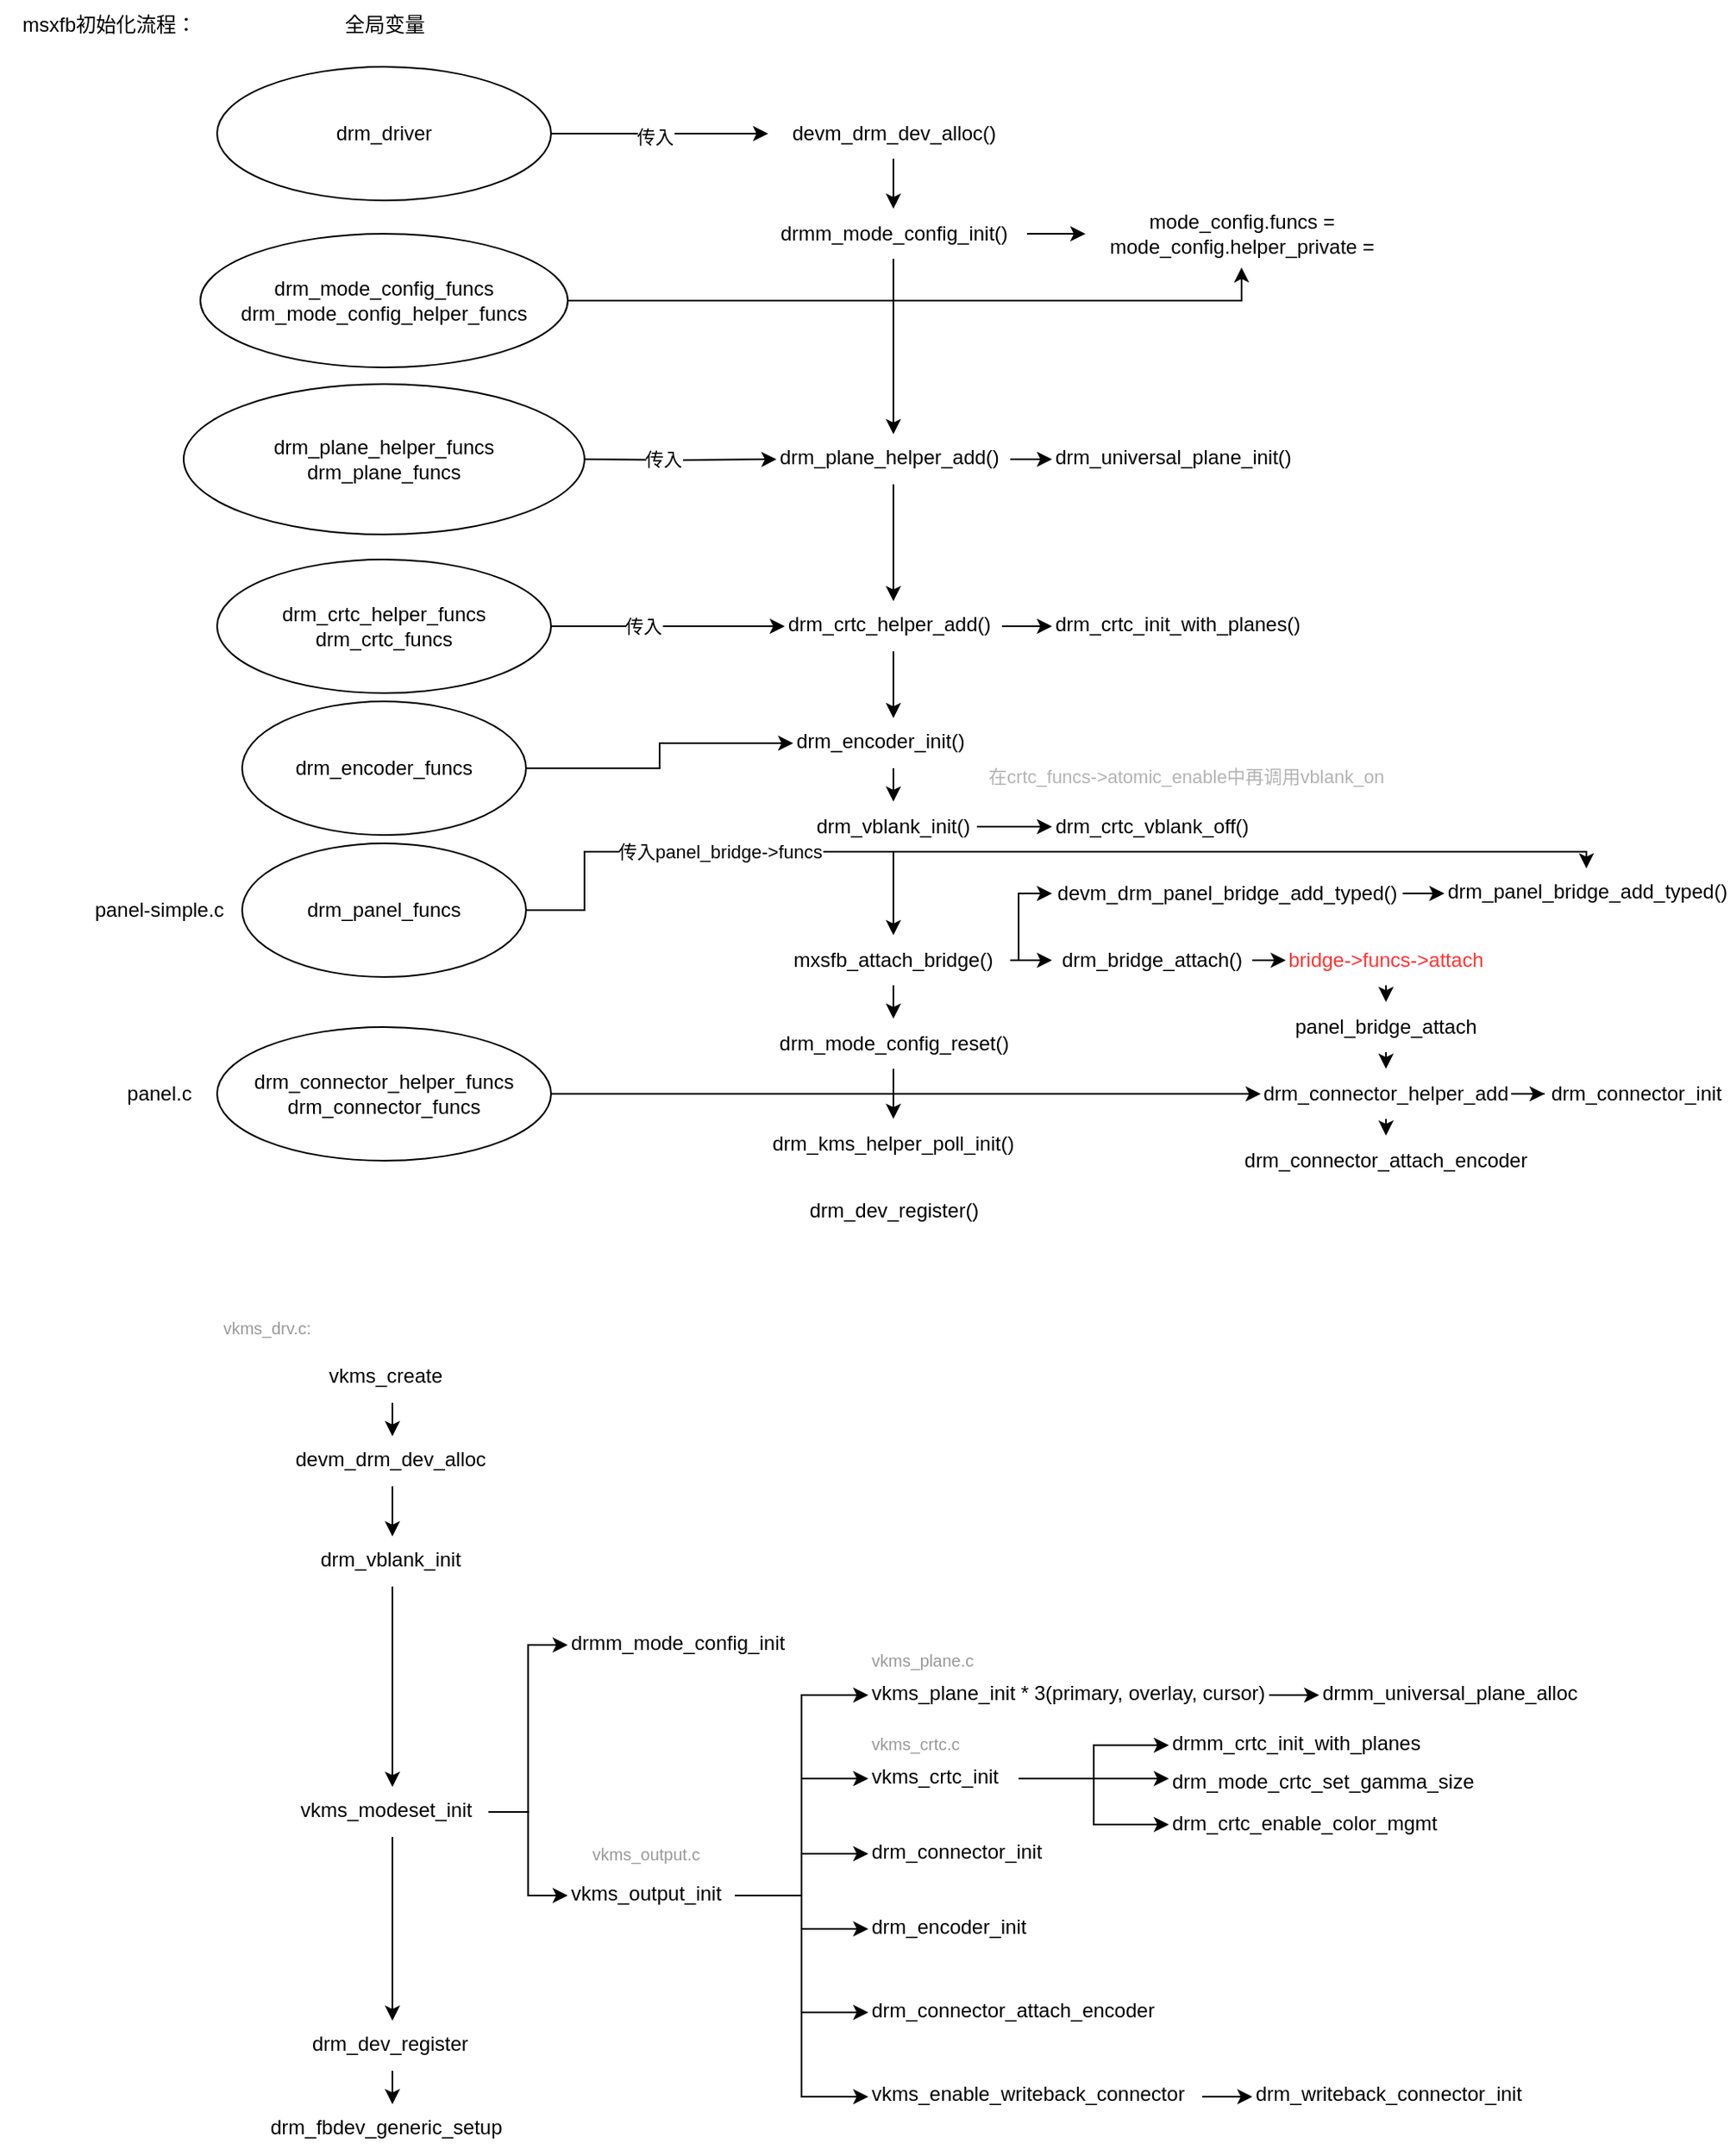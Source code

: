 <mxfile version="24.8.0">
  <diagram name="第 1 页" id="6atQDb6ML-iiFZs-KxkJ">
    <mxGraphModel dx="2079" dy="633" grid="1" gridSize="10" guides="1" tooltips="1" connect="1" arrows="1" fold="1" page="1" pageScale="1" pageWidth="827" pageHeight="1169" math="0" shadow="0">
      <root>
        <mxCell id="0" />
        <mxCell id="1" parent="0" />
        <mxCell id="ibVxWfqwhjhwBaZOz1QT-31" style="edgeStyle=orthogonalEdgeStyle;rounded=0;orthogonalLoop=1;jettySize=auto;html=1;" parent="1" source="ibVxWfqwhjhwBaZOz1QT-1" target="ibVxWfqwhjhwBaZOz1QT-4" edge="1">
          <mxGeometry relative="1" as="geometry" />
        </mxCell>
        <mxCell id="ibVxWfqwhjhwBaZOz1QT-1" value="devm_drm_dev_alloc()" style="text;html=1;align=center;verticalAlign=middle;resizable=0;points=[];autosize=1;strokeColor=none;fillColor=none;" parent="1" vertex="1">
          <mxGeometry x="320" y="65" width="150" height="30" as="geometry" />
        </mxCell>
        <mxCell id="ibVxWfqwhjhwBaZOz1QT-3" value="drm_dev_register()" style="text;html=1;align=center;verticalAlign=middle;resizable=0;points=[];autosize=1;strokeColor=none;fillColor=none;" parent="1" vertex="1">
          <mxGeometry x="335" y="710" width="120" height="30" as="geometry" />
        </mxCell>
        <mxCell id="ibVxWfqwhjhwBaZOz1QT-83" style="edgeStyle=orthogonalEdgeStyle;rounded=0;orthogonalLoop=1;jettySize=auto;html=1;entryX=0.5;entryY=0;entryDx=0;entryDy=0;" parent="1" source="ibVxWfqwhjhwBaZOz1QT-4" target="ibVxWfqwhjhwBaZOz1QT-19" edge="1">
          <mxGeometry relative="1" as="geometry" />
        </mxCell>
        <mxCell id="ibVxWfqwhjhwBaZOz1QT-86" value="" style="edgeStyle=orthogonalEdgeStyle;rounded=0;orthogonalLoop=1;jettySize=auto;html=1;" parent="1" source="ibVxWfqwhjhwBaZOz1QT-4" target="ibVxWfqwhjhwBaZOz1QT-82" edge="1">
          <mxGeometry relative="1" as="geometry" />
        </mxCell>
        <mxCell id="ibVxWfqwhjhwBaZOz1QT-4" value="drmm_mode_config_init()" style="text;html=1;align=center;verticalAlign=middle;resizable=0;points=[];autosize=1;strokeColor=none;fillColor=none;" parent="1" vertex="1">
          <mxGeometry x="315" y="125" width="160" height="30" as="geometry" />
        </mxCell>
        <mxCell id="ibVxWfqwhjhwBaZOz1QT-6" value="drm_universal_plane_init()" style="text;whiteSpace=wrap;html=1;" parent="1" vertex="1">
          <mxGeometry x="490" y="260" width="160" height="30" as="geometry" />
        </mxCell>
        <mxCell id="ibVxWfqwhjhwBaZOz1QT-73" style="edgeStyle=orthogonalEdgeStyle;rounded=0;orthogonalLoop=1;jettySize=auto;html=1;exitX=0.5;exitY=1;exitDx=0;exitDy=0;entryX=0.5;entryY=0;entryDx=0;entryDy=0;" parent="1" source="ibVxWfqwhjhwBaZOz1QT-10" target="ibVxWfqwhjhwBaZOz1QT-29" edge="1">
          <mxGeometry relative="1" as="geometry" />
        </mxCell>
        <mxCell id="ibVxWfqwhjhwBaZOz1QT-10" value="drm_crtc_helper_add()" style="text;whiteSpace=wrap;html=1;" parent="1" vertex="1">
          <mxGeometry x="330" y="360" width="130" height="30" as="geometry" />
        </mxCell>
        <mxCell id="ibVxWfqwhjhwBaZOz1QT-11" value="drm_crtc_init_with_planes()" style="text;whiteSpace=wrap;html=1;" parent="1" vertex="1">
          <mxGeometry x="490" y="360" width="160" height="30" as="geometry" />
        </mxCell>
        <mxCell id="ibVxWfqwhjhwBaZOz1QT-27" style="edgeStyle=orthogonalEdgeStyle;rounded=0;orthogonalLoop=1;jettySize=auto;html=1;entryX=0;entryY=0.5;entryDx=0;entryDy=0;" parent="1" target="ibVxWfqwhjhwBaZOz1QT-19" edge="1">
          <mxGeometry relative="1" as="geometry">
            <mxPoint x="210" y="275" as="sourcePoint" />
          </mxGeometry>
        </mxCell>
        <mxCell id="ibVxWfqwhjhwBaZOz1QT-53" value="传入" style="edgeLabel;html=1;align=center;verticalAlign=middle;resizable=0;points=[];" parent="ibVxWfqwhjhwBaZOz1QT-27" vertex="1" connectable="0">
          <mxGeometry x="-0.189" y="1" relative="1" as="geometry">
            <mxPoint as="offset" />
          </mxGeometry>
        </mxCell>
        <mxCell id="ibVxWfqwhjhwBaZOz1QT-16" value="&lt;span style=&quot;text-align: left;&quot;&gt;drm_plane_helper_funcs&lt;/span&gt;&lt;div&gt;&lt;span style=&quot;text-align: left;&quot;&gt;drm_plane_funcs&lt;/span&gt;&lt;span style=&quot;text-align: left;&quot;&gt;&lt;br&gt;&lt;/span&gt;&lt;/div&gt;" style="ellipse;whiteSpace=wrap;html=1;" parent="1" vertex="1">
          <mxGeometry x="-30" y="230" width="240" height="90" as="geometry" />
        </mxCell>
        <mxCell id="ibVxWfqwhjhwBaZOz1QT-45" style="edgeStyle=orthogonalEdgeStyle;rounded=0;orthogonalLoop=1;jettySize=auto;html=1;entryX=0;entryY=0.5;entryDx=0;entryDy=0;" parent="1" source="ibVxWfqwhjhwBaZOz1QT-18" target="ibVxWfqwhjhwBaZOz1QT-10" edge="1">
          <mxGeometry relative="1" as="geometry" />
        </mxCell>
        <mxCell id="ibVxWfqwhjhwBaZOz1QT-52" value="传入" style="edgeLabel;html=1;align=center;verticalAlign=middle;resizable=0;points=[];" parent="ibVxWfqwhjhwBaZOz1QT-45" vertex="1" connectable="0">
          <mxGeometry x="-0.218" relative="1" as="geometry">
            <mxPoint as="offset" />
          </mxGeometry>
        </mxCell>
        <mxCell id="ibVxWfqwhjhwBaZOz1QT-18" value="&lt;div&gt;drm_crtc_helper_funcs&lt;/div&gt;drm_crtc_funcs" style="ellipse;whiteSpace=wrap;html=1;" parent="1" vertex="1">
          <mxGeometry x="-10" y="335" width="200" height="80" as="geometry" />
        </mxCell>
        <mxCell id="ibVxWfqwhjhwBaZOz1QT-35" value="" style="edgeStyle=orthogonalEdgeStyle;rounded=0;orthogonalLoop=1;jettySize=auto;html=1;" parent="1" source="ibVxWfqwhjhwBaZOz1QT-19" target="ibVxWfqwhjhwBaZOz1QT-6" edge="1">
          <mxGeometry relative="1" as="geometry" />
        </mxCell>
        <mxCell id="ibVxWfqwhjhwBaZOz1QT-76" style="edgeStyle=orthogonalEdgeStyle;rounded=0;orthogonalLoop=1;jettySize=auto;html=1;exitX=0.5;exitY=1;exitDx=0;exitDy=0;entryX=0.5;entryY=0;entryDx=0;entryDy=0;" parent="1" source="ibVxWfqwhjhwBaZOz1QT-19" target="ibVxWfqwhjhwBaZOz1QT-10" edge="1">
          <mxGeometry relative="1" as="geometry" />
        </mxCell>
        <mxCell id="ibVxWfqwhjhwBaZOz1QT-19" value="drm_plane_helper_add()" style="text;whiteSpace=wrap;html=1;" parent="1" vertex="1">
          <mxGeometry x="325" y="260" width="140" height="30" as="geometry" />
        </mxCell>
        <mxCell id="ibVxWfqwhjhwBaZOz1QT-65" style="edgeStyle=orthogonalEdgeStyle;rounded=0;orthogonalLoop=1;jettySize=auto;html=1;exitX=0.5;exitY=1;exitDx=0;exitDy=0;entryX=0.5;entryY=0;entryDx=0;entryDy=0;" parent="1" source="ibVxWfqwhjhwBaZOz1QT-29" target="ibVxWfqwhjhwBaZOz1QT-64" edge="1">
          <mxGeometry relative="1" as="geometry" />
        </mxCell>
        <mxCell id="ibVxWfqwhjhwBaZOz1QT-29" value="drm_encoder_init()" style="text;whiteSpace=wrap;html=1;" parent="1" vertex="1">
          <mxGeometry x="335" y="430" width="120" height="30" as="geometry" />
        </mxCell>
        <mxCell id="ibVxWfqwhjhwBaZOz1QT-44" value="" style="endArrow=classic;html=1;rounded=0;exitX=1;exitY=0.5;exitDx=0;exitDy=0;entryX=0;entryY=0.5;entryDx=0;entryDy=0;" parent="1" source="ibVxWfqwhjhwBaZOz1QT-10" target="ibVxWfqwhjhwBaZOz1QT-11" edge="1">
          <mxGeometry width="50" height="50" relative="1" as="geometry">
            <mxPoint x="390" y="370" as="sourcePoint" />
            <mxPoint x="440" y="320" as="targetPoint" />
          </mxGeometry>
        </mxCell>
        <mxCell id="ibVxWfqwhjhwBaZOz1QT-54" value="msxfb初始化流程：" style="text;html=1;align=center;verticalAlign=middle;resizable=0;points=[];autosize=1;strokeColor=none;fillColor=none;" parent="1" vertex="1">
          <mxGeometry x="-140" width="130" height="30" as="geometry" />
        </mxCell>
        <mxCell id="ibVxWfqwhjhwBaZOz1QT-68" style="edgeStyle=orthogonalEdgeStyle;rounded=0;orthogonalLoop=1;jettySize=auto;html=1;exitX=0.5;exitY=1;exitDx=0;exitDy=0;entryX=0.5;entryY=0;entryDx=0;entryDy=0;" parent="1" source="ibVxWfqwhjhwBaZOz1QT-64" target="ibVxWfqwhjhwBaZOz1QT-67" edge="1">
          <mxGeometry relative="1" as="geometry" />
        </mxCell>
        <mxCell id="ibVxWfqwhjhwBaZOz1QT-72" style="edgeStyle=orthogonalEdgeStyle;rounded=0;orthogonalLoop=1;jettySize=auto;html=1;exitX=1;exitY=0.5;exitDx=0;exitDy=0;entryX=0;entryY=0.5;entryDx=0;entryDy=0;" parent="1" source="ibVxWfqwhjhwBaZOz1QT-64" target="ibVxWfqwhjhwBaZOz1QT-71" edge="1">
          <mxGeometry relative="1" as="geometry" />
        </mxCell>
        <mxCell id="ibVxWfqwhjhwBaZOz1QT-64" value="&lt;span style=&quot;text-align: left; text-wrap: nowrap;&quot;&gt;drm_vblank_init()&lt;/span&gt;" style="text;html=1;align=center;verticalAlign=middle;whiteSpace=wrap;rounded=0;" parent="1" vertex="1">
          <mxGeometry x="345" y="480" width="100" height="30" as="geometry" />
        </mxCell>
        <mxCell id="ibVxWfqwhjhwBaZOz1QT-70" style="edgeStyle=orthogonalEdgeStyle;rounded=0;orthogonalLoop=1;jettySize=auto;html=1;exitX=0.5;exitY=1;exitDx=0;exitDy=0;entryX=0.5;entryY=0;entryDx=0;entryDy=0;" parent="1" source="ibVxWfqwhjhwBaZOz1QT-67" target="ibVxWfqwhjhwBaZOz1QT-69" edge="1">
          <mxGeometry relative="1" as="geometry" />
        </mxCell>
        <mxCell id="4WPVi9DUx6otet32KMRF-2" style="edgeStyle=orthogonalEdgeStyle;rounded=0;orthogonalLoop=1;jettySize=auto;html=1;exitX=1;exitY=0.5;exitDx=0;exitDy=0;entryX=0;entryY=0.5;entryDx=0;entryDy=0;" parent="1" source="ibVxWfqwhjhwBaZOz1QT-67" target="4WPVi9DUx6otet32KMRF-1" edge="1">
          <mxGeometry relative="1" as="geometry" />
        </mxCell>
        <mxCell id="4WPVi9DUx6otet32KMRF-24" style="edgeStyle=orthogonalEdgeStyle;rounded=0;orthogonalLoop=1;jettySize=auto;html=1;exitX=1;exitY=0.5;exitDx=0;exitDy=0;entryX=0;entryY=0.5;entryDx=0;entryDy=0;" parent="1" source="ibVxWfqwhjhwBaZOz1QT-67" target="4WPVi9DUx6otet32KMRF-23" edge="1">
          <mxGeometry relative="1" as="geometry">
            <Array as="points">
              <mxPoint x="470" y="575" />
              <mxPoint x="470" y="535" />
            </Array>
          </mxGeometry>
        </mxCell>
        <mxCell id="ibVxWfqwhjhwBaZOz1QT-67" value="&lt;span style=&quot;text-wrap: nowrap;&quot;&gt;mxsfb_attach_bridge()&lt;/span&gt;" style="text;html=1;align=center;verticalAlign=middle;whiteSpace=wrap;rounded=0;" parent="1" vertex="1">
          <mxGeometry x="325" y="560" width="140" height="30" as="geometry" />
        </mxCell>
        <mxCell id="gNZtOSXj_Tz5B8SrZ73U-4" style="edgeStyle=orthogonalEdgeStyle;rounded=0;orthogonalLoop=1;jettySize=auto;html=1;exitX=0.5;exitY=1;exitDx=0;exitDy=0;entryX=0.5;entryY=0;entryDx=0;entryDy=0;" parent="1" source="ibVxWfqwhjhwBaZOz1QT-69" target="ibVxWfqwhjhwBaZOz1QT-77" edge="1">
          <mxGeometry relative="1" as="geometry" />
        </mxCell>
        <mxCell id="ibVxWfqwhjhwBaZOz1QT-69" value="drm_mode_config_reset()" style="text;html=1;align=center;verticalAlign=middle;whiteSpace=wrap;rounded=0;" parent="1" vertex="1">
          <mxGeometry x="342.5" y="610" width="105" height="30" as="geometry" />
        </mxCell>
        <mxCell id="ibVxWfqwhjhwBaZOz1QT-71" value="drm_crtc_vblank_off()" style="text;whiteSpace=wrap;html=1;align=center;verticalAlign=middle;" parent="1" vertex="1">
          <mxGeometry x="490" y="480" width="120" height="30" as="geometry" />
        </mxCell>
        <mxCell id="ibVxWfqwhjhwBaZOz1QT-77" value="drm_kms_helper_poll_init()" style="text;whiteSpace=wrap;html=1;align=center;verticalAlign=middle;" parent="1" vertex="1">
          <mxGeometry x="320" y="670" width="150" height="30" as="geometry" />
        </mxCell>
        <mxCell id="ibVxWfqwhjhwBaZOz1QT-79" style="edgeStyle=orthogonalEdgeStyle;rounded=0;orthogonalLoop=1;jettySize=auto;html=1;" parent="1" source="ibVxWfqwhjhwBaZOz1QT-78" target="ibVxWfqwhjhwBaZOz1QT-1" edge="1">
          <mxGeometry relative="1" as="geometry" />
        </mxCell>
        <mxCell id="ibVxWfqwhjhwBaZOz1QT-80" value="传入" style="edgeLabel;html=1;align=center;verticalAlign=middle;resizable=0;points=[];" parent="ibVxWfqwhjhwBaZOz1QT-79" vertex="1" connectable="0">
          <mxGeometry x="-0.056" y="-2" relative="1" as="geometry">
            <mxPoint as="offset" />
          </mxGeometry>
        </mxCell>
        <mxCell id="ibVxWfqwhjhwBaZOz1QT-78" value="drm_driver" style="ellipse;whiteSpace=wrap;html=1;" parent="1" vertex="1">
          <mxGeometry x="-10" y="40" width="200" height="80" as="geometry" />
        </mxCell>
        <mxCell id="ibVxWfqwhjhwBaZOz1QT-81" value="drm_mode_config_funcs&lt;div&gt;drm_mode_config_helper_funcs&lt;/div&gt;" style="ellipse;whiteSpace=wrap;html=1;" parent="1" vertex="1">
          <mxGeometry x="-20" y="140" width="220" height="80" as="geometry" />
        </mxCell>
        <mxCell id="ibVxWfqwhjhwBaZOz1QT-82" value="mode_config.funcs =&amp;nbsp;&lt;div&gt;mode_config.helper_private =&amp;nbsp;&lt;/div&gt;" style="text;html=1;align=center;verticalAlign=middle;resizable=0;points=[];autosize=1;strokeColor=none;fillColor=none;" parent="1" vertex="1">
          <mxGeometry x="510" y="120" width="190" height="40" as="geometry" />
        </mxCell>
        <mxCell id="ibVxWfqwhjhwBaZOz1QT-85" style="edgeStyle=orthogonalEdgeStyle;rounded=0;orthogonalLoop=1;jettySize=auto;html=1;exitX=1;exitY=0.5;exitDx=0;exitDy=0;entryX=0.492;entryY=1.002;entryDx=0;entryDy=0;entryPerimeter=0;" parent="1" source="ibVxWfqwhjhwBaZOz1QT-81" target="ibVxWfqwhjhwBaZOz1QT-82" edge="1">
          <mxGeometry relative="1" as="geometry" />
        </mxCell>
        <mxCell id="ibVxWfqwhjhwBaZOz1QT-87" value="全局变量" style="text;html=1;align=center;verticalAlign=middle;resizable=0;points=[];autosize=1;strokeColor=none;fillColor=none;" parent="1" vertex="1">
          <mxGeometry x="55" width="70" height="30" as="geometry" />
        </mxCell>
        <mxCell id="4WPVi9DUx6otet32KMRF-4" style="edgeStyle=orthogonalEdgeStyle;rounded=0;orthogonalLoop=1;jettySize=auto;html=1;exitX=1;exitY=0.5;exitDx=0;exitDy=0;entryX=0;entryY=0.5;entryDx=0;entryDy=0;" parent="1" source="4WPVi9DUx6otet32KMRF-1" target="4WPVi9DUx6otet32KMRF-3" edge="1">
          <mxGeometry relative="1" as="geometry" />
        </mxCell>
        <mxCell id="4WPVi9DUx6otet32KMRF-1" value="drm_bridge_attach()" style="text;whiteSpace=wrap;html=1;align=center;verticalAlign=middle;" parent="1" vertex="1">
          <mxGeometry x="490" y="560" width="120" height="30" as="geometry" />
        </mxCell>
        <mxCell id="4WPVi9DUx6otet32KMRF-9" style="edgeStyle=orthogonalEdgeStyle;rounded=0;orthogonalLoop=1;jettySize=auto;html=1;exitX=0.5;exitY=1;exitDx=0;exitDy=0;entryX=0.5;entryY=0;entryDx=0;entryDy=0;" parent="1" source="4WPVi9DUx6otet32KMRF-3" target="4WPVi9DUx6otet32KMRF-8" edge="1">
          <mxGeometry relative="1" as="geometry" />
        </mxCell>
        <mxCell id="4WPVi9DUx6otet32KMRF-3" value="&lt;font color=&quot;#ff3333&quot;&gt;bridge-&amp;gt;funcs-&amp;gt;attach&lt;/font&gt;" style="text;whiteSpace=wrap;html=1;align=center;verticalAlign=middle;" parent="1" vertex="1">
          <mxGeometry x="630" y="560" width="120" height="30" as="geometry" />
        </mxCell>
        <mxCell id="4WPVi9DUx6otet32KMRF-12" style="edgeStyle=orthogonalEdgeStyle;rounded=0;orthogonalLoop=1;jettySize=auto;html=1;exitX=1;exitY=0.5;exitDx=0;exitDy=0;" parent="1" source="4WPVi9DUx6otet32KMRF-5" target="4WPVi9DUx6otet32KMRF-6" edge="1">
          <mxGeometry relative="1" as="geometry" />
        </mxCell>
        <mxCell id="gNZtOSXj_Tz5B8SrZ73U-2" style="edgeStyle=orthogonalEdgeStyle;rounded=0;orthogonalLoop=1;jettySize=auto;html=1;exitX=0.5;exitY=1;exitDx=0;exitDy=0;entryX=0.5;entryY=0;entryDx=0;entryDy=0;" parent="1" source="4WPVi9DUx6otet32KMRF-5" target="gNZtOSXj_Tz5B8SrZ73U-1" edge="1">
          <mxGeometry relative="1" as="geometry" />
        </mxCell>
        <mxCell id="4WPVi9DUx6otet32KMRF-5" value="&lt;font&gt;drm_connector_helper_add&lt;/font&gt;" style="text;whiteSpace=wrap;html=1;align=center;verticalAlign=middle;fontColor=#000000;" parent="1" vertex="1">
          <mxGeometry x="615" y="640" width="150" height="30" as="geometry" />
        </mxCell>
        <mxCell id="4WPVi9DUx6otet32KMRF-6" value="drm_connector_init" style="text;whiteSpace=wrap;html=1;align=center;verticalAlign=middle;" parent="1" vertex="1">
          <mxGeometry x="785" y="640" width="110" height="30" as="geometry" />
        </mxCell>
        <mxCell id="gNZtOSXj_Tz5B8SrZ73U-3" style="edgeStyle=orthogonalEdgeStyle;rounded=0;orthogonalLoop=1;jettySize=auto;html=1;exitX=1;exitY=0.5;exitDx=0;exitDy=0;entryX=0;entryY=0.5;entryDx=0;entryDy=0;" parent="1" source="4WPVi9DUx6otet32KMRF-7" target="4WPVi9DUx6otet32KMRF-5" edge="1">
          <mxGeometry relative="1" as="geometry" />
        </mxCell>
        <mxCell id="4WPVi9DUx6otet32KMRF-7" value="&lt;div&gt;drm_connector_helper_funcs&lt;/div&gt;drm_connector_funcs" style="ellipse;whiteSpace=wrap;html=1;" parent="1" vertex="1">
          <mxGeometry x="-10" y="615" width="200" height="80" as="geometry" />
        </mxCell>
        <mxCell id="4WPVi9DUx6otet32KMRF-11" style="edgeStyle=orthogonalEdgeStyle;rounded=0;orthogonalLoop=1;jettySize=auto;html=1;exitX=0.5;exitY=1;exitDx=0;exitDy=0;entryX=0.5;entryY=0;entryDx=0;entryDy=0;" parent="1" source="4WPVi9DUx6otet32KMRF-8" target="4WPVi9DUx6otet32KMRF-5" edge="1">
          <mxGeometry relative="1" as="geometry" />
        </mxCell>
        <mxCell id="4WPVi9DUx6otet32KMRF-8" value="panel_bridge_attach" style="text;whiteSpace=wrap;html=1;align=center;verticalAlign=middle;fontColor=#000000;" parent="1" vertex="1">
          <mxGeometry x="615" y="600" width="150" height="30" as="geometry" />
        </mxCell>
        <mxCell id="4WPVi9DUx6otet32KMRF-16" value="panel.c" style="text;html=1;align=center;verticalAlign=middle;resizable=0;points=[];autosize=1;strokeColor=none;fillColor=none;" parent="1" vertex="1">
          <mxGeometry x="-75" y="640" width="60" height="30" as="geometry" />
        </mxCell>
        <mxCell id="4WPVi9DUx6otet32KMRF-26" style="edgeStyle=orthogonalEdgeStyle;rounded=0;orthogonalLoop=1;jettySize=auto;html=1;exitX=1;exitY=0.5;exitDx=0;exitDy=0;entryX=0;entryY=0.5;entryDx=0;entryDy=0;" parent="1" source="4WPVi9DUx6otet32KMRF-23" target="4WPVi9DUx6otet32KMRF-25" edge="1">
          <mxGeometry relative="1" as="geometry" />
        </mxCell>
        <mxCell id="4WPVi9DUx6otet32KMRF-23" value="devm_drm_panel_bridge_add_typed()" style="text;whiteSpace=wrap;html=1;align=center;verticalAlign=middle;" parent="1" vertex="1">
          <mxGeometry x="490" y="520" width="210" height="30" as="geometry" />
        </mxCell>
        <mxCell id="4WPVi9DUx6otet32KMRF-25" value="drm_panel_bridge_add_typed()" style="text;whiteSpace=wrap;html=1;" parent="1" vertex="1">
          <mxGeometry x="725" y="520" width="170" height="30" as="geometry" />
        </mxCell>
        <mxCell id="4WPVi9DUx6otet32KMRF-28" style="edgeStyle=orthogonalEdgeStyle;rounded=0;orthogonalLoop=1;jettySize=auto;html=1;exitX=1;exitY=0.5;exitDx=0;exitDy=0;entryX=0.5;entryY=0;entryDx=0;entryDy=0;" parent="1" source="4WPVi9DUx6otet32KMRF-27" target="4WPVi9DUx6otet32KMRF-25" edge="1">
          <mxGeometry relative="1" as="geometry">
            <Array as="points">
              <mxPoint x="210" y="545" />
              <mxPoint x="210" y="510" />
              <mxPoint x="810" y="510" />
            </Array>
          </mxGeometry>
        </mxCell>
        <mxCell id="4WPVi9DUx6otet32KMRF-29" value="传入panel_bridge-&amp;gt;funcs" style="edgeLabel;html=1;align=center;verticalAlign=middle;resizable=0;points=[];" parent="4WPVi9DUx6otet32KMRF-28" vertex="1" connectable="0">
          <mxGeometry x="-0.357" y="4" relative="1" as="geometry">
            <mxPoint x="-68" y="4" as="offset" />
          </mxGeometry>
        </mxCell>
        <mxCell id="4WPVi9DUx6otet32KMRF-27" value="drm_panel_funcs&lt;div&gt;&lt;/div&gt;" style="ellipse;whiteSpace=wrap;html=1;" parent="1" vertex="1">
          <mxGeometry x="5" y="505" width="170" height="80" as="geometry" />
        </mxCell>
        <mxCell id="4WPVi9DUx6otet32KMRF-30" value="panel-simple.c" style="text;html=1;align=center;verticalAlign=middle;resizable=0;points=[];autosize=1;strokeColor=none;fillColor=none;" parent="1" vertex="1">
          <mxGeometry x="-95" y="530" width="100" height="30" as="geometry" />
        </mxCell>
        <mxCell id="4WPVi9DUx6otet32KMRF-31" value="&lt;font color=&quot;#b3b3b3&quot; style=&quot;font-size: 11px;&quot;&gt;在crtc_funcs-&amp;gt;atomic_enable中再调用vblank_on&lt;/font&gt;" style="text;html=1;align=center;verticalAlign=middle;resizable=0;points=[];autosize=1;strokeColor=none;fillColor=none;" parent="1" vertex="1">
          <mxGeometry x="440" y="450" width="260" height="30" as="geometry" />
        </mxCell>
        <mxCell id="gNZtOSXj_Tz5B8SrZ73U-1" value="drm_connector_attach_encoder" style="text;whiteSpace=wrap;html=1;align=center;verticalAlign=middle;" parent="1" vertex="1">
          <mxGeometry x="600" y="680" width="180" height="30" as="geometry" />
        </mxCell>
        <mxCell id="w7sHPAAPbF3zRU9skoth-3" style="edgeStyle=orthogonalEdgeStyle;rounded=0;orthogonalLoop=1;jettySize=auto;html=1;exitX=1;exitY=0.5;exitDx=0;exitDy=0;entryX=0;entryY=0.5;entryDx=0;entryDy=0;" parent="1" source="w7sHPAAPbF3zRU9skoth-2" target="ibVxWfqwhjhwBaZOz1QT-29" edge="1">
          <mxGeometry relative="1" as="geometry" />
        </mxCell>
        <mxCell id="w7sHPAAPbF3zRU9skoth-2" value="drm_encoder_funcs&lt;div&gt;&lt;/div&gt;" style="ellipse;whiteSpace=wrap;html=1;" parent="1" vertex="1">
          <mxGeometry x="5" y="420" width="170" height="80" as="geometry" />
        </mxCell>
        <mxCell id="knjZX8rODNIXgM0DmbkH-1" value="&lt;font color=&quot;#999999&quot; style=&quot;font-size: 10px;&quot;&gt;vkms_drv.c:&lt;/font&gt;" style="text;html=1;align=center;verticalAlign=middle;whiteSpace=wrap;rounded=0;" parent="1" vertex="1">
          <mxGeometry x="-10" y="780" width="60" height="30" as="geometry" />
        </mxCell>
        <mxCell id="knjZX8rODNIXgM0DmbkH-6" style="edgeStyle=orthogonalEdgeStyle;rounded=0;orthogonalLoop=1;jettySize=auto;html=1;exitX=0.5;exitY=1;exitDx=0;exitDy=0;entryX=0.5;entryY=0;entryDx=0;entryDy=0;" parent="1" source="knjZX8rODNIXgM0DmbkH-2" target="knjZX8rODNIXgM0DmbkH-3" edge="1">
          <mxGeometry relative="1" as="geometry" />
        </mxCell>
        <mxCell id="knjZX8rODNIXgM0DmbkH-2" value="vkms_create" style="text;whiteSpace=wrap;html=1;" parent="1" vertex="1">
          <mxGeometry x="55" y="810" width="80" height="30" as="geometry" />
        </mxCell>
        <mxCell id="knjZX8rODNIXgM0DmbkH-7" style="edgeStyle=orthogonalEdgeStyle;rounded=0;orthogonalLoop=1;jettySize=auto;html=1;exitX=0.5;exitY=1;exitDx=0;exitDy=0;entryX=0.5;entryY=0;entryDx=0;entryDy=0;" parent="1" source="knjZX8rODNIXgM0DmbkH-3" target="knjZX8rODNIXgM0DmbkH-4" edge="1">
          <mxGeometry relative="1" as="geometry" />
        </mxCell>
        <mxCell id="knjZX8rODNIXgM0DmbkH-3" value="devm_drm_dev_alloc" style="text;whiteSpace=wrap;html=1;" parent="1" vertex="1">
          <mxGeometry x="35" y="860" width="120" height="30" as="geometry" />
        </mxCell>
        <mxCell id="knjZX8rODNIXgM0DmbkH-9" style="edgeStyle=orthogonalEdgeStyle;rounded=0;orthogonalLoop=1;jettySize=auto;html=1;exitX=0.5;exitY=1;exitDx=0;exitDy=0;entryX=0.5;entryY=0;entryDx=0;entryDy=0;" parent="1" source="knjZX8rODNIXgM0DmbkH-4" target="knjZX8rODNIXgM0DmbkH-5" edge="1">
          <mxGeometry relative="1" as="geometry" />
        </mxCell>
        <mxCell id="knjZX8rODNIXgM0DmbkH-4" value="drm_vblank_init" style="text;whiteSpace=wrap;html=1;" parent="1" vertex="1">
          <mxGeometry x="50" y="920" width="90" height="30" as="geometry" />
        </mxCell>
        <mxCell id="knjZX8rODNIXgM0DmbkH-13" style="edgeStyle=orthogonalEdgeStyle;rounded=0;orthogonalLoop=1;jettySize=auto;html=1;exitX=0.5;exitY=1;exitDx=0;exitDy=0;entryX=0.5;entryY=0;entryDx=0;entryDy=0;" parent="1" source="knjZX8rODNIXgM0DmbkH-5" target="knjZX8rODNIXgM0DmbkH-10" edge="1">
          <mxGeometry relative="1" as="geometry" />
        </mxCell>
        <mxCell id="knjZX8rODNIXgM0DmbkH-16" style="edgeStyle=orthogonalEdgeStyle;rounded=0;orthogonalLoop=1;jettySize=auto;html=1;exitX=1;exitY=0.5;exitDx=0;exitDy=0;entryX=0;entryY=0.5;entryDx=0;entryDy=0;" parent="1" source="knjZX8rODNIXgM0DmbkH-5" target="knjZX8rODNIXgM0DmbkH-15" edge="1">
          <mxGeometry relative="1" as="geometry" />
        </mxCell>
        <mxCell id="knjZX8rODNIXgM0DmbkH-18" style="edgeStyle=orthogonalEdgeStyle;rounded=0;orthogonalLoop=1;jettySize=auto;html=1;exitX=1;exitY=0.5;exitDx=0;exitDy=0;entryX=0;entryY=0.5;entryDx=0;entryDy=0;" parent="1" source="knjZX8rODNIXgM0DmbkH-5" target="knjZX8rODNIXgM0DmbkH-17" edge="1">
          <mxGeometry relative="1" as="geometry" />
        </mxCell>
        <mxCell id="knjZX8rODNIXgM0DmbkH-5" value="vkms_modeset_init" style="text;whiteSpace=wrap;html=1;" parent="1" vertex="1">
          <mxGeometry x="37.5" y="1070" width="115" height="30" as="geometry" />
        </mxCell>
        <mxCell id="knjZX8rODNIXgM0DmbkH-14" style="edgeStyle=orthogonalEdgeStyle;rounded=0;orthogonalLoop=1;jettySize=auto;html=1;exitX=0.5;exitY=1;exitDx=0;exitDy=0;entryX=0.5;entryY=0;entryDx=0;entryDy=0;" parent="1" source="knjZX8rODNIXgM0DmbkH-10" target="knjZX8rODNIXgM0DmbkH-12" edge="1">
          <mxGeometry relative="1" as="geometry" />
        </mxCell>
        <mxCell id="knjZX8rODNIXgM0DmbkH-10" value="drm_dev_register" style="text;whiteSpace=wrap;html=1;" parent="1" vertex="1">
          <mxGeometry x="45" y="1210" width="100" height="30" as="geometry" />
        </mxCell>
        <mxCell id="knjZX8rODNIXgM0DmbkH-12" value="drm_fbdev_generic_setup" style="text;whiteSpace=wrap;html=1;" parent="1" vertex="1">
          <mxGeometry x="20" y="1260" width="150" height="30" as="geometry" />
        </mxCell>
        <mxCell id="knjZX8rODNIXgM0DmbkH-15" value="drmm_mode_config_init" style="text;whiteSpace=wrap;html=1;" parent="1" vertex="1">
          <mxGeometry x="200" y="970" width="140" height="30" as="geometry" />
        </mxCell>
        <mxCell id="knjZX8rODNIXgM0DmbkH-21" style="edgeStyle=orthogonalEdgeStyle;rounded=0;orthogonalLoop=1;jettySize=auto;html=1;exitX=1;exitY=0.5;exitDx=0;exitDy=0;entryX=0;entryY=0.5;entryDx=0;entryDy=0;" parent="1" source="knjZX8rODNIXgM0DmbkH-17" target="knjZX8rODNIXgM0DmbkH-20" edge="1">
          <mxGeometry relative="1" as="geometry" />
        </mxCell>
        <mxCell id="knjZX8rODNIXgM0DmbkH-25" style="edgeStyle=orthogonalEdgeStyle;rounded=0;orthogonalLoop=1;jettySize=auto;html=1;exitX=1;exitY=0.5;exitDx=0;exitDy=0;entryX=0;entryY=0.5;entryDx=0;entryDy=0;" parent="1" source="knjZX8rODNIXgM0DmbkH-17" target="knjZX8rODNIXgM0DmbkH-24" edge="1">
          <mxGeometry relative="1" as="geometry" />
        </mxCell>
        <mxCell id="knjZX8rODNIXgM0DmbkH-26" style="edgeStyle=orthogonalEdgeStyle;rounded=0;orthogonalLoop=1;jettySize=auto;html=1;exitX=1;exitY=0.5;exitDx=0;exitDy=0;entryX=0;entryY=0.5;entryDx=0;entryDy=0;" parent="1" source="knjZX8rODNIXgM0DmbkH-17" target="knjZX8rODNIXgM0DmbkH-23" edge="1">
          <mxGeometry relative="1" as="geometry" />
        </mxCell>
        <mxCell id="knjZX8rODNIXgM0DmbkH-28" style="edgeStyle=orthogonalEdgeStyle;rounded=0;orthogonalLoop=1;jettySize=auto;html=1;exitX=1;exitY=0.5;exitDx=0;exitDy=0;entryX=0;entryY=0.5;entryDx=0;entryDy=0;" parent="1" source="knjZX8rODNIXgM0DmbkH-17" target="knjZX8rODNIXgM0DmbkH-27" edge="1">
          <mxGeometry relative="1" as="geometry" />
        </mxCell>
        <mxCell id="knjZX8rODNIXgM0DmbkH-32" style="edgeStyle=orthogonalEdgeStyle;rounded=0;orthogonalLoop=1;jettySize=auto;html=1;exitX=1;exitY=0.5;exitDx=0;exitDy=0;entryX=0;entryY=0.5;entryDx=0;entryDy=0;" parent="1" source="knjZX8rODNIXgM0DmbkH-17" target="knjZX8rODNIXgM0DmbkH-29" edge="1">
          <mxGeometry relative="1" as="geometry" />
        </mxCell>
        <mxCell id="knjZX8rODNIXgM0DmbkH-33" style="edgeStyle=orthogonalEdgeStyle;rounded=0;orthogonalLoop=1;jettySize=auto;html=1;exitX=1;exitY=0.5;exitDx=0;exitDy=0;entryX=0;entryY=0.5;entryDx=0;entryDy=0;" parent="1" source="knjZX8rODNIXgM0DmbkH-17" target="knjZX8rODNIXgM0DmbkH-30" edge="1">
          <mxGeometry relative="1" as="geometry" />
        </mxCell>
        <mxCell id="knjZX8rODNIXgM0DmbkH-17" value="vkms_output_init" style="text;whiteSpace=wrap;html=1;" parent="1" vertex="1">
          <mxGeometry x="200" y="1120" width="100" height="30" as="geometry" />
        </mxCell>
        <mxCell id="knjZX8rODNIXgM0DmbkH-19" value="&lt;font color=&quot;#999999&quot; style=&quot;font-size: 10px;&quot;&gt;vkms_output.c&lt;/font&gt;" style="text;html=1;align=center;verticalAlign=middle;whiteSpace=wrap;rounded=0;" parent="1" vertex="1">
          <mxGeometry x="194" y="1100" width="106" height="20" as="geometry" />
        </mxCell>
        <mxCell id="knjZX8rODNIXgM0DmbkH-41" style="edgeStyle=orthogonalEdgeStyle;rounded=0;orthogonalLoop=1;jettySize=auto;html=1;exitX=1;exitY=0.5;exitDx=0;exitDy=0;entryX=0;entryY=0.5;entryDx=0;entryDy=0;" parent="1" source="knjZX8rODNIXgM0DmbkH-20" target="knjZX8rODNIXgM0DmbkH-40" edge="1">
          <mxGeometry relative="1" as="geometry" />
        </mxCell>
        <mxCell id="knjZX8rODNIXgM0DmbkH-20" value="vkms_plane_init * 3(primary, overlay, cursor)" style="text;whiteSpace=wrap;html=1;" parent="1" vertex="1">
          <mxGeometry x="380" y="1000" width="240" height="30" as="geometry" />
        </mxCell>
        <mxCell id="knjZX8rODNIXgM0DmbkH-22" value="&lt;font color=&quot;#999999&quot; style=&quot;font-size: 10px;&quot;&gt;vkms_plane.c&lt;/font&gt;" style="text;whiteSpace=wrap;html=1;" parent="1" vertex="1">
          <mxGeometry x="380" y="980" width="80" height="20" as="geometry" />
        </mxCell>
        <mxCell id="knjZX8rODNIXgM0DmbkH-37" style="edgeStyle=orthogonalEdgeStyle;rounded=0;orthogonalLoop=1;jettySize=auto;html=1;exitX=1;exitY=0.5;exitDx=0;exitDy=0;entryX=0;entryY=0.5;entryDx=0;entryDy=0;" parent="1" source="knjZX8rODNIXgM0DmbkH-23" target="knjZX8rODNIXgM0DmbkH-34" edge="1">
          <mxGeometry relative="1" as="geometry" />
        </mxCell>
        <mxCell id="knjZX8rODNIXgM0DmbkH-38" style="edgeStyle=orthogonalEdgeStyle;rounded=0;orthogonalLoop=1;jettySize=auto;html=1;exitX=1;exitY=0.5;exitDx=0;exitDy=0;entryX=0;entryY=0.5;entryDx=0;entryDy=0;" parent="1" source="knjZX8rODNIXgM0DmbkH-23" target="knjZX8rODNIXgM0DmbkH-35" edge="1">
          <mxGeometry relative="1" as="geometry" />
        </mxCell>
        <mxCell id="knjZX8rODNIXgM0DmbkH-39" style="edgeStyle=orthogonalEdgeStyle;rounded=0;orthogonalLoop=1;jettySize=auto;html=1;exitX=1;exitY=0.5;exitDx=0;exitDy=0;entryX=0;entryY=0.5;entryDx=0;entryDy=0;" parent="1" source="knjZX8rODNIXgM0DmbkH-23" target="knjZX8rODNIXgM0DmbkH-36" edge="1">
          <mxGeometry relative="1" as="geometry" />
        </mxCell>
        <mxCell id="knjZX8rODNIXgM0DmbkH-23" value="vkms_crtc_init" style="text;whiteSpace=wrap;html=1;" parent="1" vertex="1">
          <mxGeometry x="380" y="1050" width="90" height="30" as="geometry" />
        </mxCell>
        <mxCell id="knjZX8rODNIXgM0DmbkH-24" value="drm_connector_init" style="text;whiteSpace=wrap;html=1;" parent="1" vertex="1">
          <mxGeometry x="380" y="1095" width="110" height="30" as="geometry" />
        </mxCell>
        <mxCell id="knjZX8rODNIXgM0DmbkH-27" value="drm_encoder_init" style="text;whiteSpace=wrap;html=1;" parent="1" vertex="1">
          <mxGeometry x="380" y="1140" width="105" height="30" as="geometry" />
        </mxCell>
        <mxCell id="knjZX8rODNIXgM0DmbkH-29" value="drm_connector_attach_encoder" style="text;whiteSpace=wrap;html=1;" parent="1" vertex="1">
          <mxGeometry x="380" y="1190" width="175" height="30" as="geometry" />
        </mxCell>
        <mxCell id="knjZX8rODNIXgM0DmbkH-43" style="edgeStyle=orthogonalEdgeStyle;rounded=0;orthogonalLoop=1;jettySize=auto;html=1;exitX=1;exitY=0.5;exitDx=0;exitDy=0;entryX=0;entryY=0.5;entryDx=0;entryDy=0;" parent="1" source="knjZX8rODNIXgM0DmbkH-30" target="knjZX8rODNIXgM0DmbkH-42" edge="1">
          <mxGeometry relative="1" as="geometry" />
        </mxCell>
        <mxCell id="knjZX8rODNIXgM0DmbkH-30" value="vkms_enable_writeback_connector" style="text;whiteSpace=wrap;html=1;" parent="1" vertex="1">
          <mxGeometry x="380" y="1240" width="200" height="31" as="geometry" />
        </mxCell>
        <mxCell id="knjZX8rODNIXgM0DmbkH-31" value="&lt;font color=&quot;#999999&quot; style=&quot;font-size: 10px;&quot;&gt;vkms_crtc.c&lt;/font&gt;" style="text;whiteSpace=wrap;html=1;" parent="1" vertex="1">
          <mxGeometry x="380" y="1030" width="80" height="20" as="geometry" />
        </mxCell>
        <mxCell id="knjZX8rODNIXgM0DmbkH-34" value="drmm_crtc_init_with_planes" style="text;whiteSpace=wrap;html=1;" parent="1" vertex="1">
          <mxGeometry x="560" y="1030" width="160" height="30" as="geometry" />
        </mxCell>
        <mxCell id="knjZX8rODNIXgM0DmbkH-35" value="drm_mode_crtc_set_gamma_size" style="text;whiteSpace=wrap;html=1;" parent="1" vertex="1">
          <mxGeometry x="560" y="1052.5" width="190" height="25" as="geometry" />
        </mxCell>
        <mxCell id="knjZX8rODNIXgM0DmbkH-36" value="drm_crtc_enable_color_mgmt" style="text;whiteSpace=wrap;html=1;" parent="1" vertex="1">
          <mxGeometry x="560" y="1077.5" width="170" height="30" as="geometry" />
        </mxCell>
        <mxCell id="knjZX8rODNIXgM0DmbkH-40" value="drmm_universal_plane_alloc" style="text;whiteSpace=wrap;html=1;" parent="1" vertex="1">
          <mxGeometry x="650" y="1000" width="160" height="30" as="geometry" />
        </mxCell>
        <mxCell id="knjZX8rODNIXgM0DmbkH-42" value="drm_writeback_connector_init" style="text;whiteSpace=wrap;html=1;" parent="1" vertex="1">
          <mxGeometry x="610" y="1240" width="170" height="30" as="geometry" />
        </mxCell>
      </root>
    </mxGraphModel>
  </diagram>
</mxfile>

